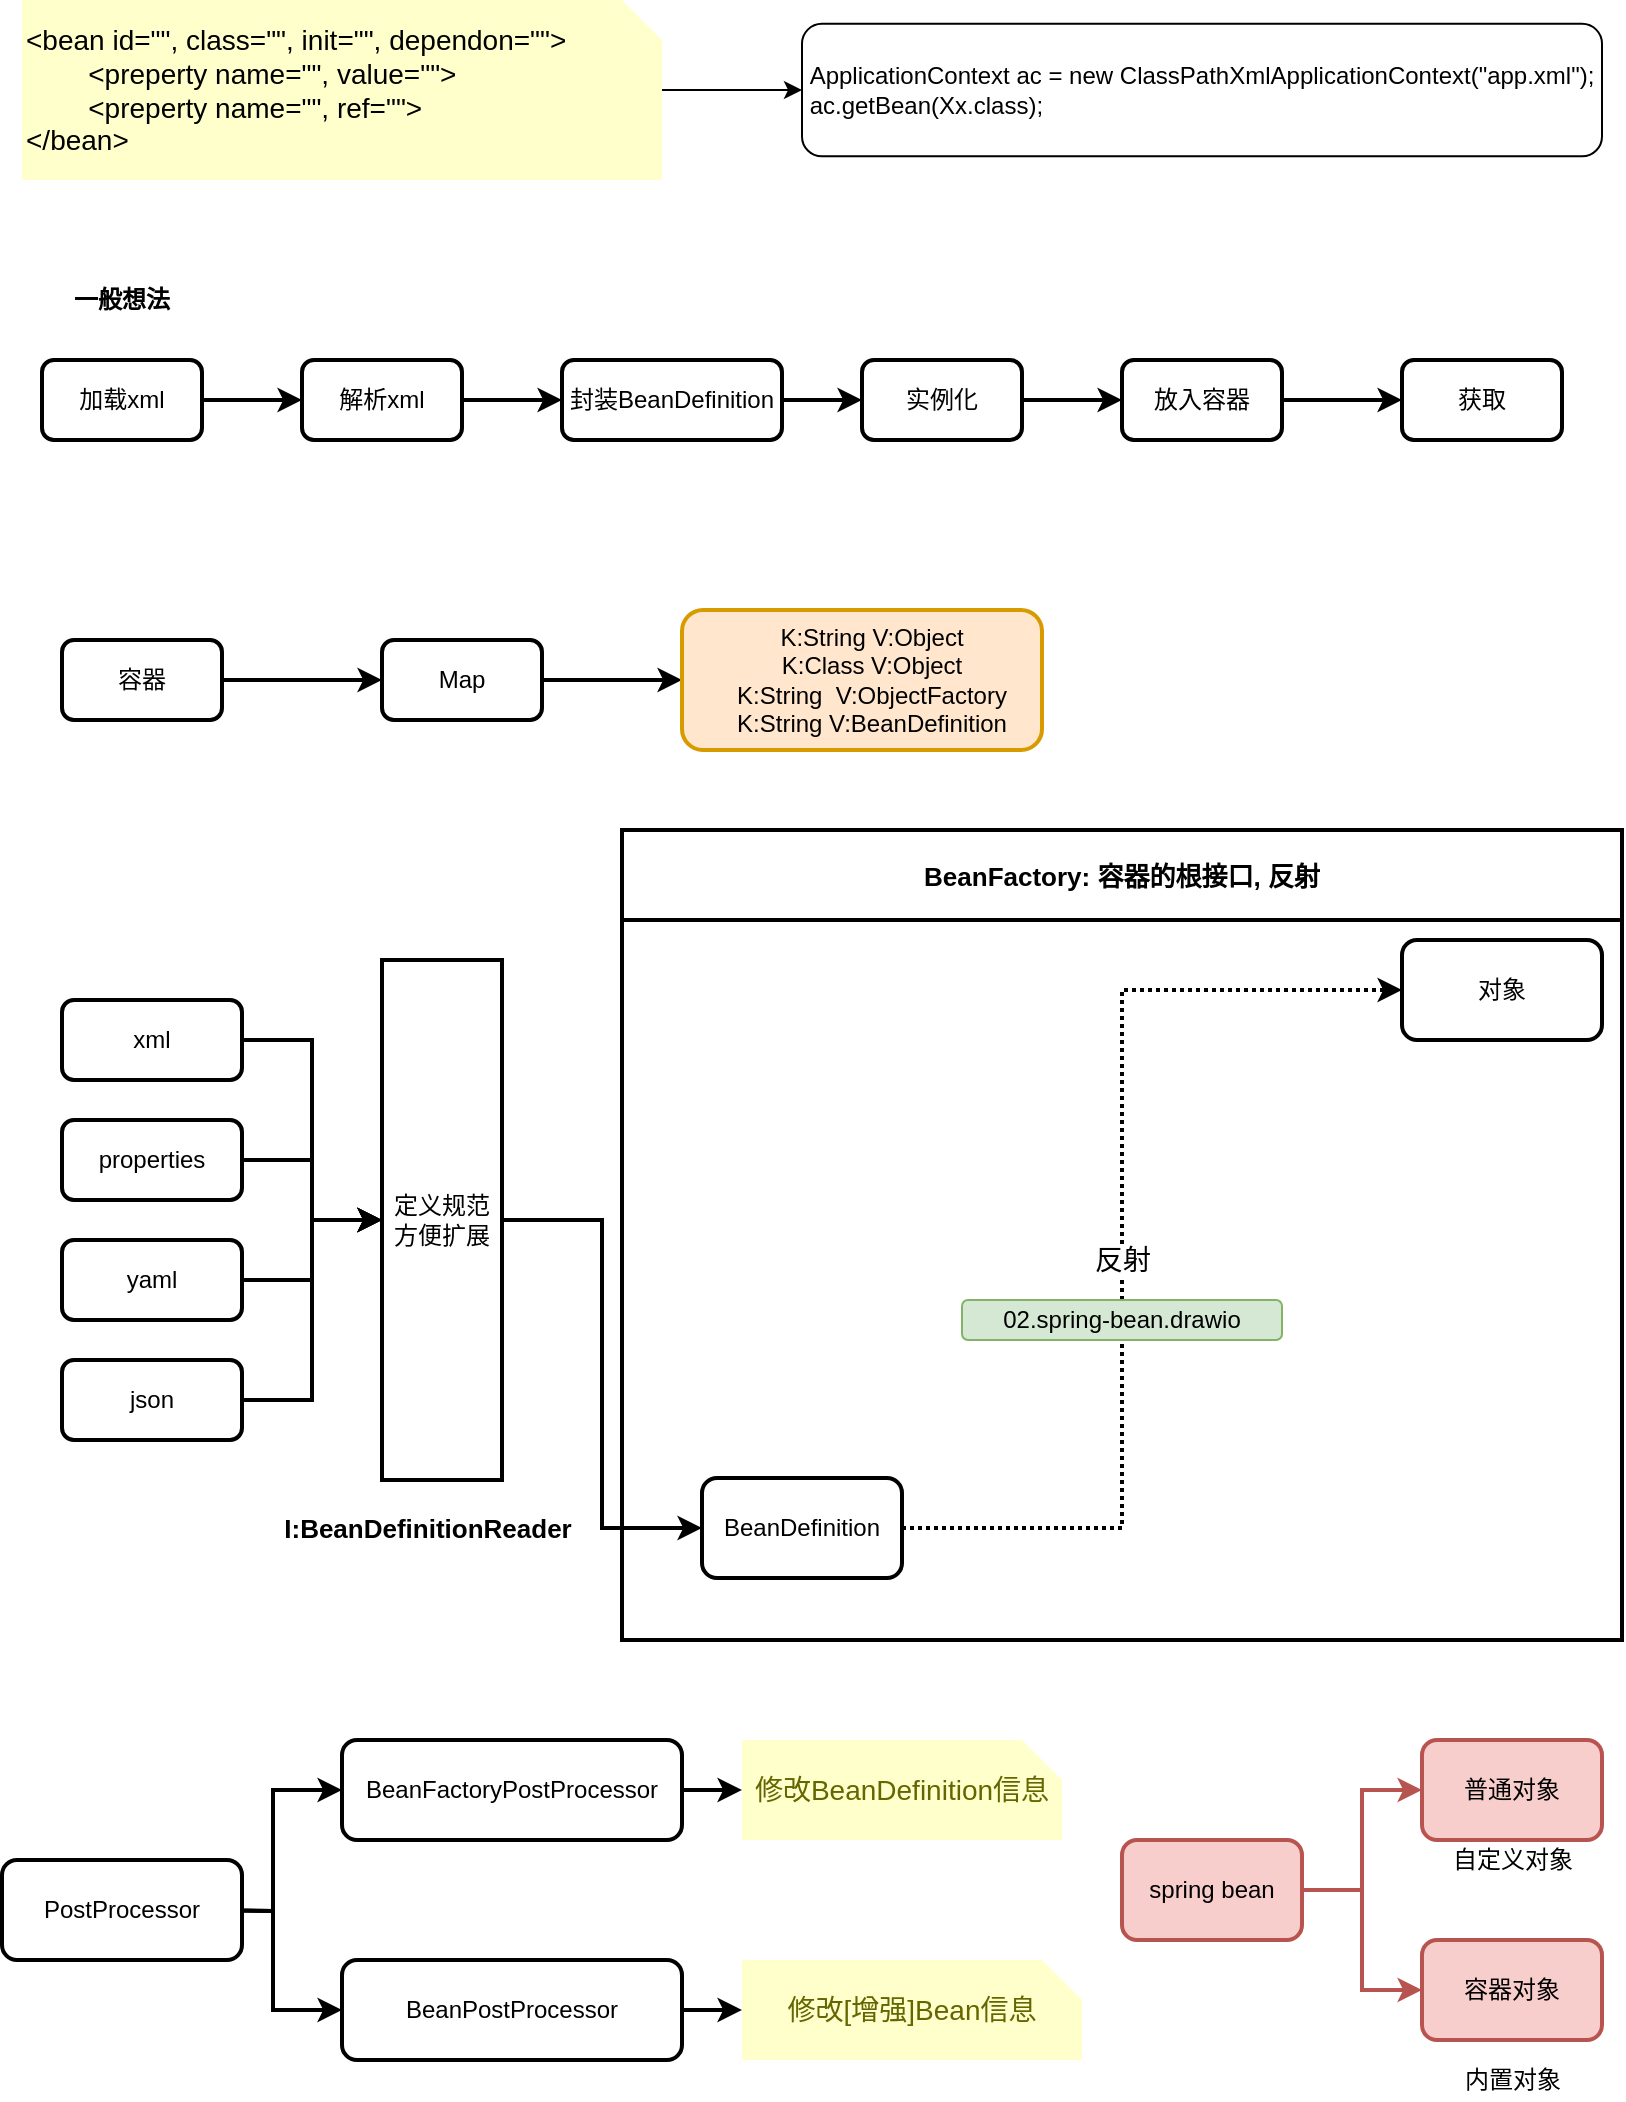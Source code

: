 <mxfile>
    <diagram id="dG2wefStsiLUfSS5bUNq" name="Page-1">
        <mxGraphModel dx="1536" dy="1131" grid="1" gridSize="10" guides="1" tooltips="1" connect="1" arrows="1" fold="1" page="1" pageScale="1" pageWidth="850" pageHeight="1100" math="0" shadow="0">
            <root>
                <mxCell id="0"/>
                <mxCell id="1" parent="0"/>
                <mxCell id="49" value="" style="rounded=0;whiteSpace=wrap;html=1;strokeWidth=2;" parent="1" vertex="1">
                    <mxGeometry x="330" y="445" width="500" height="405" as="geometry"/>
                </mxCell>
                <mxCell id="6" style="edgeStyle=orthogonalEdgeStyle;rounded=0;orthogonalLoop=1;jettySize=auto;html=1;entryX=0;entryY=0.5;entryDx=0;entryDy=0;" parent="1" source="2" target="5" edge="1">
                    <mxGeometry relative="1" as="geometry"/>
                </mxCell>
                <mxCell id="2" value="&amp;lt;bean id=&quot;&quot;, class=&quot;&quot;, init=&quot;&quot;, dependon=&quot;&quot;&amp;gt;&lt;br&gt;&lt;span style=&quot;white-space: pre&quot;&gt;&#9;&lt;/span&gt;&amp;lt;preperty name=&quot;&quot;, value=&quot;&quot;&amp;gt;&lt;br&gt;&lt;span style=&quot;white-space: pre&quot;&gt;&#9;&lt;/span&gt;&amp;lt;preperty name=&quot;&quot;, ref=&quot;&quot;&amp;gt;&lt;br&gt;&amp;lt;/bean&amp;gt;" style="shape=note;strokeWidth=1;fontSize=14;size=20;whiteSpace=wrap;html=1;align=left;fillColor=#FFFFCC;strokeColor=none;" parent="1" vertex="1">
                    <mxGeometry x="30" y="30" width="320" height="90" as="geometry"/>
                </mxCell>
                <mxCell id="5" value="&lt;div style=&quot;text-align: left&quot;&gt;&lt;span&gt;ApplicationContext ac = new ClassPathXmlApplicationContext(&quot;app.xml&quot;);&lt;/span&gt;&lt;/div&gt;&lt;div style=&quot;text-align: left&quot;&gt;&lt;span&gt;ac.getBean(Xx.class);&lt;/span&gt;&lt;/div&gt;" style="rounded=1;whiteSpace=wrap;html=1;" parent="1" vertex="1">
                    <mxGeometry x="420" y="41.88" width="400" height="66.25" as="geometry"/>
                </mxCell>
                <mxCell id="26" value="" style="edgeStyle=orthogonalEdgeStyle;rounded=0;orthogonalLoop=1;jettySize=auto;html=1;strokeWidth=2;" parent="1" source="8" target="11" edge="1">
                    <mxGeometry relative="1" as="geometry"/>
                </mxCell>
                <mxCell id="8" value="加载xml" style="rounded=1;whiteSpace=wrap;html=1;strokeWidth=2;" parent="1" vertex="1">
                    <mxGeometry x="40" y="210" width="80" height="40" as="geometry"/>
                </mxCell>
                <mxCell id="13" value="" style="edgeStyle=orthogonalEdgeStyle;rounded=0;orthogonalLoop=1;jettySize=auto;html=1;strokeWidth=2;" parent="1" source="11" target="12" edge="1">
                    <mxGeometry relative="1" as="geometry"/>
                </mxCell>
                <mxCell id="11" value="解析xml" style="rounded=1;whiteSpace=wrap;html=1;strokeWidth=2;" parent="1" vertex="1">
                    <mxGeometry x="170" y="210" width="80" height="40" as="geometry"/>
                </mxCell>
                <mxCell id="15" value="" style="edgeStyle=orthogonalEdgeStyle;rounded=0;orthogonalLoop=1;jettySize=auto;html=1;strokeWidth=2;" parent="1" source="12" target="14" edge="1">
                    <mxGeometry relative="1" as="geometry"/>
                </mxCell>
                <mxCell id="12" value="封装BeanDefinition" style="rounded=1;whiteSpace=wrap;html=1;strokeWidth=2;" parent="1" vertex="1">
                    <mxGeometry x="300" y="210" width="110" height="40" as="geometry"/>
                </mxCell>
                <mxCell id="17" value="" style="edgeStyle=orthogonalEdgeStyle;rounded=0;orthogonalLoop=1;jettySize=auto;html=1;strokeWidth=2;" parent="1" source="14" target="16" edge="1">
                    <mxGeometry relative="1" as="geometry"/>
                </mxCell>
                <mxCell id="14" value="实例化" style="rounded=1;whiteSpace=wrap;html=1;strokeWidth=2;" parent="1" vertex="1">
                    <mxGeometry x="450" y="210" width="80" height="40" as="geometry"/>
                </mxCell>
                <mxCell id="19" value="" style="edgeStyle=orthogonalEdgeStyle;rounded=0;orthogonalLoop=1;jettySize=auto;html=1;strokeWidth=2;" parent="1" source="16" target="18" edge="1">
                    <mxGeometry relative="1" as="geometry"/>
                </mxCell>
                <mxCell id="16" value="放入容器" style="rounded=1;whiteSpace=wrap;html=1;strokeWidth=2;" parent="1" vertex="1">
                    <mxGeometry x="580" y="210" width="80" height="40" as="geometry"/>
                </mxCell>
                <mxCell id="18" value="获取" style="rounded=1;whiteSpace=wrap;html=1;strokeWidth=2;" parent="1" vertex="1">
                    <mxGeometry x="720" y="210" width="80" height="40" as="geometry"/>
                </mxCell>
                <mxCell id="20" value="&lt;b&gt;一般想法&lt;/b&gt;" style="text;html=1;strokeColor=none;fillColor=none;align=center;verticalAlign=middle;whiteSpace=wrap;rounded=0;strokeWidth=2;" parent="1" vertex="1">
                    <mxGeometry x="40" y="170" width="80" height="20" as="geometry"/>
                </mxCell>
                <mxCell id="23" value="" style="edgeStyle=orthogonalEdgeStyle;rounded=0;orthogonalLoop=1;jettySize=auto;html=1;strokeWidth=2;" parent="1" source="21" target="22" edge="1">
                    <mxGeometry relative="1" as="geometry"/>
                </mxCell>
                <mxCell id="21" value="容器" style="rounded=1;whiteSpace=wrap;html=1;strokeWidth=2;" parent="1" vertex="1">
                    <mxGeometry x="50" y="350" width="80" height="40" as="geometry"/>
                </mxCell>
                <mxCell id="25" value="" style="edgeStyle=orthogonalEdgeStyle;rounded=0;orthogonalLoop=1;jettySize=auto;html=1;strokeWidth=2;" parent="1" source="22" target="24" edge="1">
                    <mxGeometry relative="1" as="geometry"/>
                </mxCell>
                <mxCell id="22" value="Map" style="rounded=1;whiteSpace=wrap;html=1;strokeWidth=2;" parent="1" vertex="1">
                    <mxGeometry x="210" y="350" width="80" height="40" as="geometry"/>
                </mxCell>
                <mxCell id="24" value="&amp;nbsp; &amp;nbsp;K:String V:Object&lt;br&gt;&amp;nbsp; &amp;nbsp;K:Class V:Object&lt;br&gt;&amp;nbsp; &amp;nbsp;K:String&amp;nbsp; V:ObjectFactory&lt;br&gt;&amp;nbsp; &amp;nbsp;K:String V:BeanDefinition" style="rounded=1;whiteSpace=wrap;html=1;strokeWidth=2;align=center;fillColor=#ffe6cc;strokeColor=#d79b00;" parent="1" vertex="1">
                    <mxGeometry x="360" y="335" width="180" height="70" as="geometry"/>
                </mxCell>
                <mxCell id="37" style="edgeStyle=orthogonalEdgeStyle;rounded=0;orthogonalLoop=1;jettySize=auto;html=1;strokeWidth=2;" parent="1" source="31" target="36" edge="1">
                    <mxGeometry relative="1" as="geometry"/>
                </mxCell>
                <mxCell id="31" value="xml" style="rounded=1;whiteSpace=wrap;html=1;strokeWidth=2;" parent="1" vertex="1">
                    <mxGeometry x="50" y="530" width="90" height="40" as="geometry"/>
                </mxCell>
                <mxCell id="38" style="edgeStyle=orthogonalEdgeStyle;rounded=0;orthogonalLoop=1;jettySize=auto;html=1;entryX=0;entryY=0.5;entryDx=0;entryDy=0;strokeWidth=2;" parent="1" source="32" target="36" edge="1">
                    <mxGeometry relative="1" as="geometry"/>
                </mxCell>
                <mxCell id="32" value="properties" style="rounded=1;whiteSpace=wrap;html=1;strokeWidth=2;" parent="1" vertex="1">
                    <mxGeometry x="50" y="590" width="90" height="40" as="geometry"/>
                </mxCell>
                <mxCell id="40" style="edgeStyle=orthogonalEdgeStyle;rounded=0;orthogonalLoop=1;jettySize=auto;html=1;entryX=0;entryY=0.5;entryDx=0;entryDy=0;strokeWidth=2;" parent="1" source="33" target="36" edge="1">
                    <mxGeometry relative="1" as="geometry"/>
                </mxCell>
                <mxCell id="33" value="yaml" style="rounded=1;whiteSpace=wrap;html=1;strokeWidth=2;" parent="1" vertex="1">
                    <mxGeometry x="50" y="650" width="90" height="40" as="geometry"/>
                </mxCell>
                <mxCell id="41" style="edgeStyle=orthogonalEdgeStyle;rounded=0;orthogonalLoop=1;jettySize=auto;html=1;entryX=0;entryY=0.5;entryDx=0;entryDy=0;strokeWidth=2;" parent="1" source="34" target="36" edge="1">
                    <mxGeometry relative="1" as="geometry"/>
                </mxCell>
                <mxCell id="34" value="json" style="rounded=1;whiteSpace=wrap;html=1;strokeWidth=2;" parent="1" vertex="1">
                    <mxGeometry x="50" y="710" width="90" height="40" as="geometry"/>
                </mxCell>
                <mxCell id="44" value="" style="edgeStyle=orthogonalEdgeStyle;rounded=0;orthogonalLoop=1;jettySize=auto;html=1;strokeWidth=2;entryX=0;entryY=0.5;entryDx=0;entryDy=0;" parent="1" source="36" target="45" edge="1">
                    <mxGeometry relative="1" as="geometry">
                        <mxPoint x="300" y="640" as="sourcePoint"/>
                        <mxPoint x="350" y="640" as="targetPoint"/>
                    </mxGeometry>
                </mxCell>
                <mxCell id="36" value="定义规范&lt;br&gt;方便扩展&lt;br&gt;" style="rounded=0;whiteSpace=wrap;html=1;strokeWidth=2;" parent="1" vertex="1">
                    <mxGeometry x="210" y="510" width="60" height="260" as="geometry"/>
                </mxCell>
                <mxCell id="42" value="&lt;b&gt;&lt;font style=&quot;font-size: 13px&quot;&gt;I:BeanDefinitionReader&lt;/font&gt;&lt;/b&gt;" style="text;html=1;strokeColor=none;fillColor=none;align=center;verticalAlign=middle;whiteSpace=wrap;rounded=0;" parent="1" vertex="1">
                    <mxGeometry x="158" y="779" width="150" height="30" as="geometry"/>
                </mxCell>
                <mxCell id="47" value="" style="edgeStyle=orthogonalEdgeStyle;rounded=0;orthogonalLoop=1;jettySize=auto;html=1;strokeWidth=2;dashed=1;dashPattern=1 1;" parent="1" source="45" target="46" edge="1">
                    <mxGeometry relative="1" as="geometry">
                        <Array as="points">
                            <mxPoint x="580" y="794"/>
                            <mxPoint x="580" y="525"/>
                        </Array>
                    </mxGeometry>
                </mxCell>
                <mxCell id="48" value="&lt;font style=&quot;font-size: 14px&quot;&gt;反射&lt;/font&gt;" style="edgeLabel;html=1;align=center;verticalAlign=middle;resizable=0;points=[];" parent="47" vertex="1" connectable="0">
                    <mxGeometry x="-0.259" relative="1" as="geometry">
                        <mxPoint y="-52" as="offset"/>
                    </mxGeometry>
                </mxCell>
                <mxCell id="45" value="&lt;span&gt;BeanDefinition&lt;/span&gt;" style="rounded=1;whiteSpace=wrap;html=1;strokeWidth=2;" parent="1" vertex="1">
                    <mxGeometry x="370" y="769" width="100" height="50" as="geometry"/>
                </mxCell>
                <mxCell id="46" value="对象" style="rounded=1;whiteSpace=wrap;html=1;strokeWidth=2;" parent="1" vertex="1">
                    <mxGeometry x="720" y="500" width="100" height="50" as="geometry"/>
                </mxCell>
                <mxCell id="51" value="&lt;b&gt;&lt;font style=&quot;font-size: 13px&quot;&gt;BeanFactory: 容器的根接口, 反射&lt;/font&gt;&lt;/b&gt;" style="rounded=0;whiteSpace=wrap;html=1;strokeWidth=2;" parent="1" vertex="1">
                    <mxGeometry x="330" y="445" width="500" height="45" as="geometry"/>
                </mxCell>
                <mxCell id="65" style="edgeStyle=orthogonalEdgeStyle;rounded=0;orthogonalLoop=1;jettySize=auto;html=1;entryX=0;entryY=0.5;entryDx=0;entryDy=0;strokeWidth=2;" parent="1" target="63" edge="1">
                    <mxGeometry relative="1" as="geometry">
                        <mxPoint x="120" y="985" as="sourcePoint"/>
                    </mxGeometry>
                </mxCell>
                <mxCell id="66" style="edgeStyle=orthogonalEdgeStyle;rounded=0;orthogonalLoop=1;jettySize=auto;html=1;entryX=0;entryY=0.5;entryDx=0;entryDy=0;strokeWidth=2;" parent="1" target="61" edge="1">
                    <mxGeometry relative="1" as="geometry">
                        <mxPoint x="120" y="985" as="sourcePoint"/>
                    </mxGeometry>
                </mxCell>
                <mxCell id="60" value="PostProcessor" style="rounded=1;whiteSpace=wrap;html=1;strokeWidth=2;" parent="1" vertex="1">
                    <mxGeometry x="20" y="960" width="120" height="50" as="geometry"/>
                </mxCell>
                <mxCell id="71" value="" style="edgeStyle=orthogonalEdgeStyle;rounded=0;orthogonalLoop=1;jettySize=auto;html=1;strokeWidth=2;" parent="1" source="61" target="69" edge="1">
                    <mxGeometry relative="1" as="geometry"/>
                </mxCell>
                <mxCell id="61" value="BeanFactoryPostProcessor" style="rounded=1;whiteSpace=wrap;html=1;strokeWidth=2;" parent="1" vertex="1">
                    <mxGeometry x="190" y="900" width="170" height="50" as="geometry"/>
                </mxCell>
                <mxCell id="72" value="" style="edgeStyle=orthogonalEdgeStyle;rounded=0;orthogonalLoop=1;jettySize=auto;html=1;strokeWidth=2;" parent="1" source="63" target="70" edge="1">
                    <mxGeometry relative="1" as="geometry"/>
                </mxCell>
                <mxCell id="63" value="BeanPostProcessor" style="rounded=1;whiteSpace=wrap;html=1;strokeWidth=2;" parent="1" vertex="1">
                    <mxGeometry x="190" y="1010" width="170" height="50" as="geometry"/>
                </mxCell>
                <mxCell id="69" value="修改BeanDefinition信息" style="shape=note;strokeWidth=2;fontSize=14;size=20;whiteSpace=wrap;html=1;fontColor=#666600;strokeColor=none;fillColor=#FFFFCC;" parent="1" vertex="1">
                    <mxGeometry x="390" y="900" width="160" height="50" as="geometry"/>
                </mxCell>
                <mxCell id="70" value="修改[增强]Bean信息" style="shape=note;strokeWidth=2;fontSize=14;size=20;whiteSpace=wrap;html=1;fontColor=#666600;strokeColor=none;fillColor=#FFFFCC;" parent="1" vertex="1">
                    <mxGeometry x="390" y="1010" width="170" height="50" as="geometry"/>
                </mxCell>
                <mxCell id="73" value="&lt;span&gt;02.spring-bean.drawio&lt;/span&gt;" style="rounded=1;whiteSpace=wrap;html=1;strokeWidth=1;fontStyle=0;fillColor=#d5e8d4;strokeColor=#82b366;" parent="1" vertex="1">
                    <mxGeometry x="500" y="680" width="160" height="20" as="geometry"/>
                </mxCell>
                <mxCell id="76" value="" style="edgeStyle=orthogonalEdgeStyle;rounded=0;orthogonalLoop=1;jettySize=auto;html=1;strokeWidth=2;fillColor=#f8cecc;strokeColor=#b85450;" edge="1" parent="1" source="74" target="75">
                    <mxGeometry relative="1" as="geometry"/>
                </mxCell>
                <mxCell id="79" style="edgeStyle=orthogonalEdgeStyle;rounded=0;orthogonalLoop=1;jettySize=auto;html=1;entryX=0;entryY=0.5;entryDx=0;entryDy=0;strokeWidth=2;fillColor=#f8cecc;strokeColor=#b85450;" edge="1" parent="1" source="74" target="77">
                    <mxGeometry relative="1" as="geometry"/>
                </mxCell>
                <mxCell id="74" value="spring bean" style="rounded=1;whiteSpace=wrap;html=1;strokeWidth=2;fillColor=#f8cecc;strokeColor=#b85450;" vertex="1" parent="1">
                    <mxGeometry x="580" y="950" width="90" height="50" as="geometry"/>
                </mxCell>
                <mxCell id="75" value="普通对象" style="rounded=1;whiteSpace=wrap;html=1;strokeWidth=2;fillColor=#f8cecc;strokeColor=#b85450;" vertex="1" parent="1">
                    <mxGeometry x="730" y="900" width="90" height="50" as="geometry"/>
                </mxCell>
                <mxCell id="77" value="容器对象" style="rounded=1;whiteSpace=wrap;html=1;strokeWidth=2;fillColor=#f8cecc;strokeColor=#b85450;" vertex="1" parent="1">
                    <mxGeometry x="730" y="1000" width="90" height="50" as="geometry"/>
                </mxCell>
                <mxCell id="80" value="内置对象" style="text;html=1;align=center;verticalAlign=middle;resizable=0;points=[];autosize=1;strokeColor=none;" vertex="1" parent="1">
                    <mxGeometry x="745" y="1060" width="60" height="20" as="geometry"/>
                </mxCell>
                <mxCell id="81" value="自定义对象" style="text;html=1;align=center;verticalAlign=middle;resizable=0;points=[];autosize=1;strokeColor=none;" vertex="1" parent="1">
                    <mxGeometry x="735" y="950" width="80" height="20" as="geometry"/>
                </mxCell>
            </root>
        </mxGraphModel>
    </diagram>
</mxfile>
